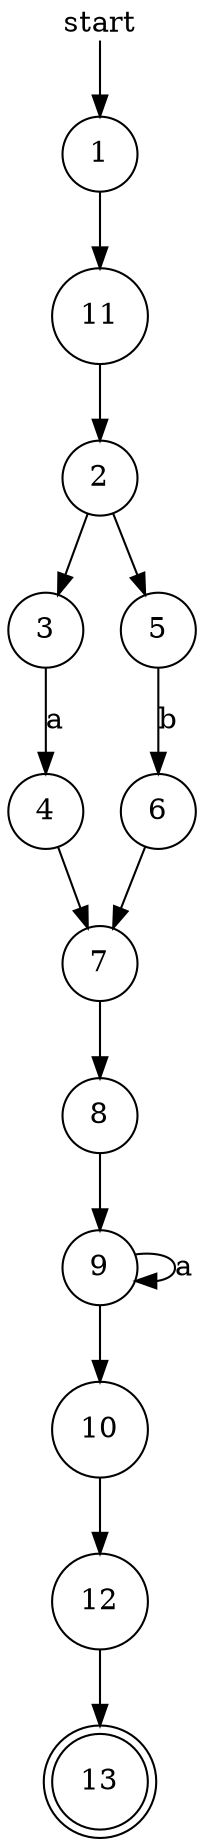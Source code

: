 digraph NFA {
	1 [color=black shape=circle]
	start [shape=plain]
	start -> 1
	2 [color=black shape=circle]
	3 [color=black shape=circle]
	4 [color=black shape=circle]
	5 [color=black shape=circle]
	6 [color=black shape=circle]
	7 [color=black shape=circle]
	8 [color=black shape=circle]
	9 [color=black shape=circle]
	10 [color=black shape=circle]
	11 [color=black shape=circle]
	12 [color=black shape=circle]
	13 [color=black shape=doublecircle]
	1 -> 11 [label=""]
	2 -> 3 [label=""]
	2 -> 5 [label=""]
	3 -> 4 [label=a]
	4 -> 7 [label=""]
	5 -> 6 [label=b]
	6 -> 7 [label=""]
	8 -> 9 [label=""]
	9 -> 9 [label=a]
	9 -> 10 [label=""]
	11 -> 2 [label=""]
	7 -> 8 [label=""]
	10 -> 12 [label=""]
	12 -> 13 [label=""]
}
